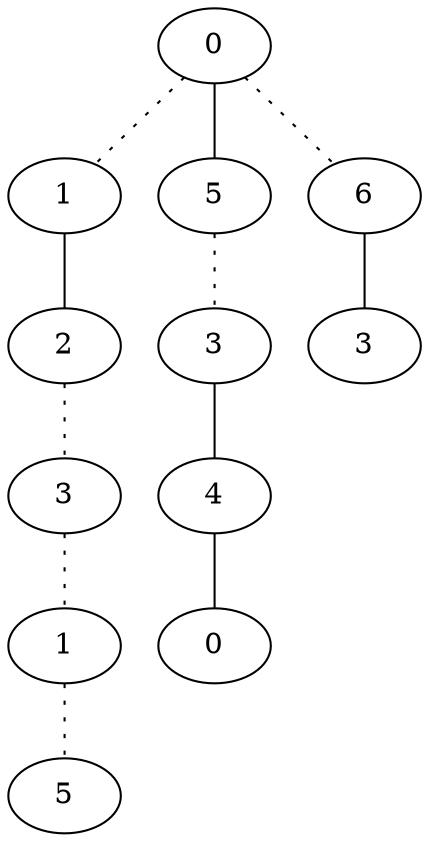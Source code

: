 graph {
a0[label=0];
a1[label=1];
a2[label=2];
a3[label=3];
a4[label=1];
a5[label=5];
a6[label=5];
a7[label=3];
a8[label=4];
a9[label=0];
a10[label=6];
a11[label=3];
a0 -- a1 [style=dotted];
a0 -- a6;
a0 -- a10 [style=dotted];
a1 -- a2;
a2 -- a3 [style=dotted];
a3 -- a4 [style=dotted];
a4 -- a5 [style=dotted];
a6 -- a7 [style=dotted];
a7 -- a8;
a8 -- a9;
a10 -- a11;
}

